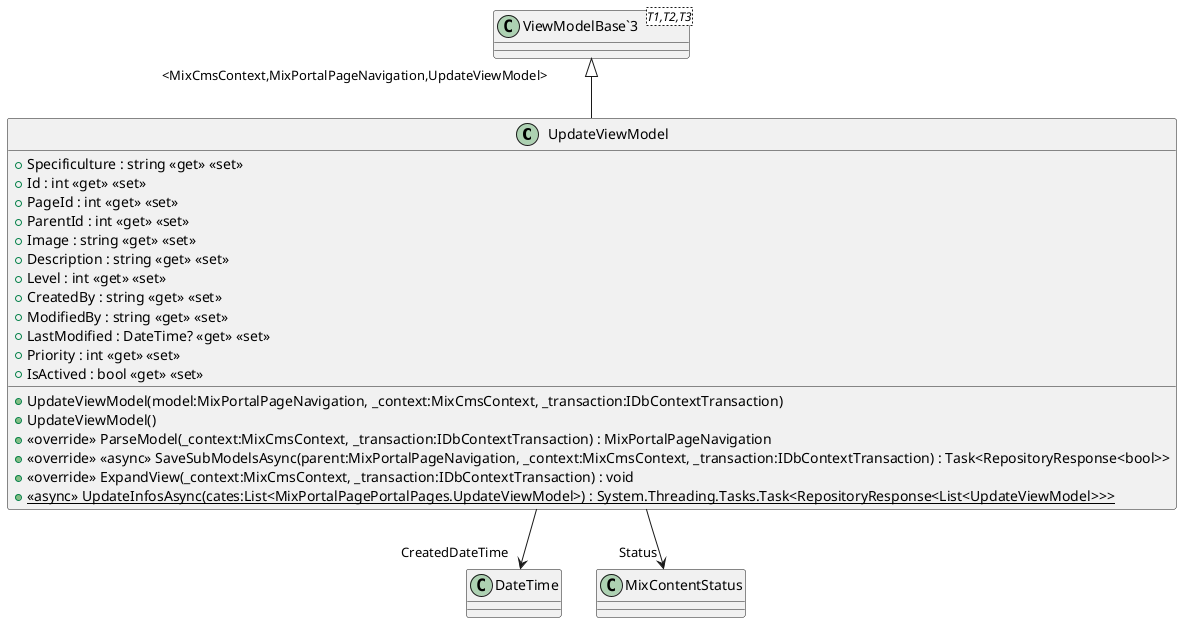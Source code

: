 @startuml
class UpdateViewModel {
    + UpdateViewModel(model:MixPortalPageNavigation, _context:MixCmsContext, _transaction:IDbContextTransaction)
    + UpdateViewModel()
    + Specificulture : string <<get>> <<set>>
    + Id : int <<get>> <<set>>
    + PageId : int <<get>> <<set>>
    + ParentId : int <<get>> <<set>>
    + Image : string <<get>> <<set>>
    + Description : string <<get>> <<set>>
    + Level : int <<get>> <<set>>
    + CreatedBy : string <<get>> <<set>>
    + ModifiedBy : string <<get>> <<set>>
    + LastModified : DateTime? <<get>> <<set>>
    + Priority : int <<get>> <<set>>
    + IsActived : bool <<get>> <<set>>
    + <<override>> ParseModel(_context:MixCmsContext, _transaction:IDbContextTransaction) : MixPortalPageNavigation
    + <<override>> <<async>> SaveSubModelsAsync(parent:MixPortalPageNavigation, _context:MixCmsContext, _transaction:IDbContextTransaction) : Task<RepositoryResponse<bool>>
    + <<override>> ExpandView(_context:MixCmsContext, _transaction:IDbContextTransaction) : void
    + {static} <<async>> UpdateInfosAsync(cates:List<MixPortalPagePortalPages.UpdateViewModel>) : System.Threading.Tasks.Task<RepositoryResponse<List<UpdateViewModel>>>
}
class "ViewModelBase`3"<T1,T2,T3> {
}
"ViewModelBase`3" "<MixCmsContext,MixPortalPageNavigation,UpdateViewModel>" <|-- UpdateViewModel
UpdateViewModel --> "CreatedDateTime" DateTime
UpdateViewModel --> "Status" MixContentStatus
@enduml
